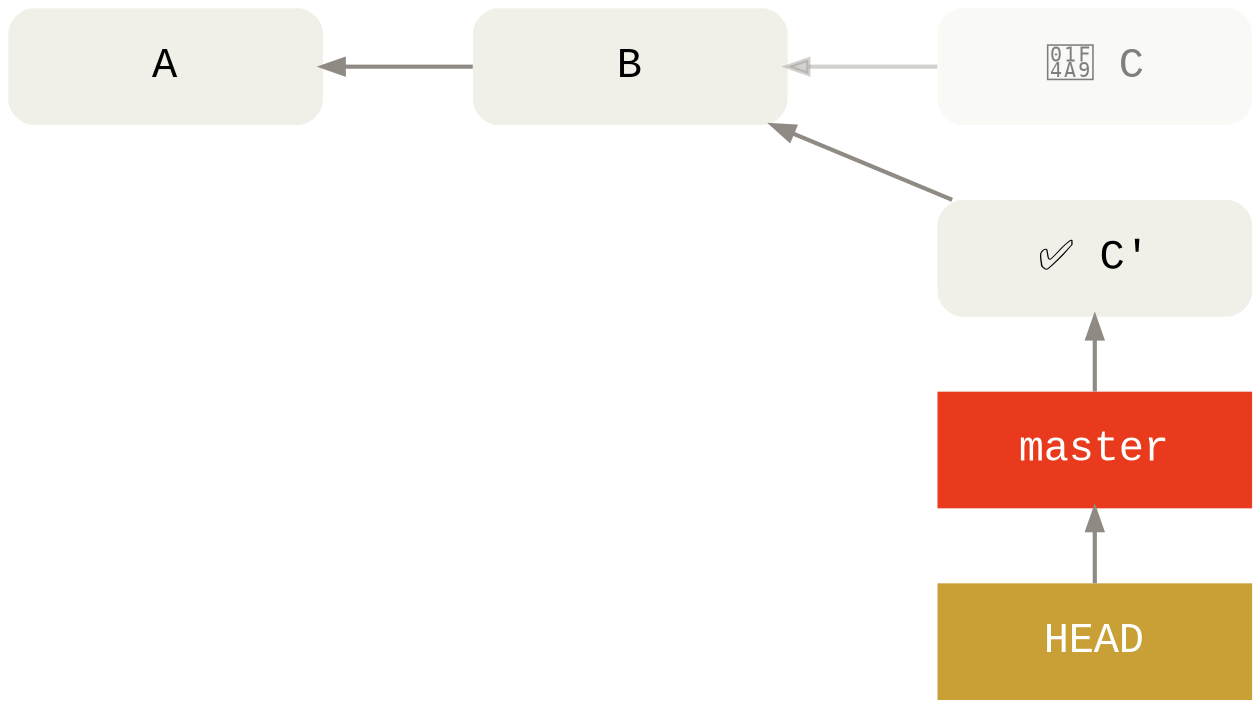 digraph Git {
  bgcolor="transparent"

  rankdir=LR
  ranksep=1
  nodesep=.5

  edge [color="#8f8a83"
        penwidth=2
        dir="back"]
  node [shape=box
        fontname="Menlo, Monaco, Consolas, Lucida Console, Courier New, monospace"
        fontsize=20
        margin=".2,.23"
        width=2.1
        penwidth=0]

  node [style="filled"
        fontcolor="#ffffff"]
  HEAD [fillcolor="#c8a036"]
  master [fillcolor="#e93a1d"]

  node [style="rounded,filled"
        fillcolor="#f0efe8"
        fontcolor="black"]
  A -> B

  node [fillcolor="#f0efe864"
        fontcolor="#7f7f7f"
        group=unreachable]
  edge [color="#8f8a8364"]
  C [label="💩 C"]
  B -> C [weight=10]

  node [fillcolor="#f0efe8"
        fontcolor="black"]
  edge [color="#8f8a83"]

  // No cluster draws label below.
  {
    rank=same
    Cr -> master -> HEAD
  }

  Cr [label="✅ C'"]
  B -> Cr

  node [style=invis]
  edge [style=invis]
  B_ -> Cr

  {
    rank=same
    B -> B_
  }
}
